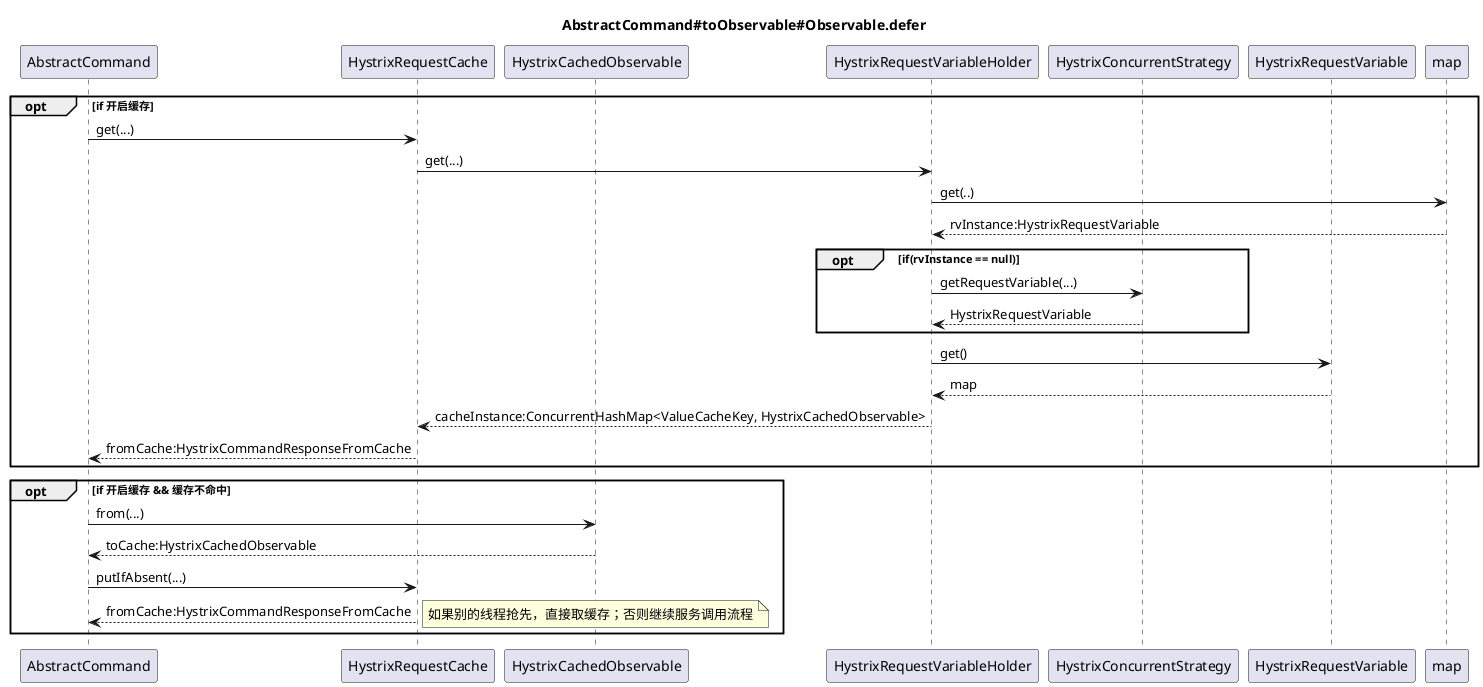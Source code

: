 @startuml
title AbstractCommand#toObservable#Observable.defer

participant AbstractCommand as cmd
participant HystrixRequestCache as request
'participant HystrixCommandResponseFromCache as resp
participant HystrixCachedObservable as observable
participant HystrixRequestVariableHolder as holder
participant HystrixConcurrentStrategy as strategy
participant HystrixRequestVariable as variable
'participant HystrixRequestVariableLifecycle as life

opt if 开启缓存
cmd -> request : get(...)
request -> holder : get(...)
holder -> map : get(..)
holder <-- map : rvInstance:HystrixRequestVariable
opt if(rvInstance == null)
holder -> strategy : getRequestVariable(...)
holder <-- strategy : HystrixRequestVariable
end
holder -> variable : get()
holder <-- variable : map
request <-- holder : cacheInstance:ConcurrentHashMap<ValueCacheKey, HystrixCachedObservable>
cmd <-- request : fromCache:HystrixCommandResponseFromCache
end

opt if 开启缓存 && 缓存不命中
cmd -> observable : from(...)
cmd <-- observable : toCache:HystrixCachedObservable
cmd -> request : putIfAbsent(...)
cmd <-- request : fromCache:HystrixCommandResponseFromCache
note right: 如果别的线程抢先，直接取缓存；否则继续服务调用流程
end
@enduml